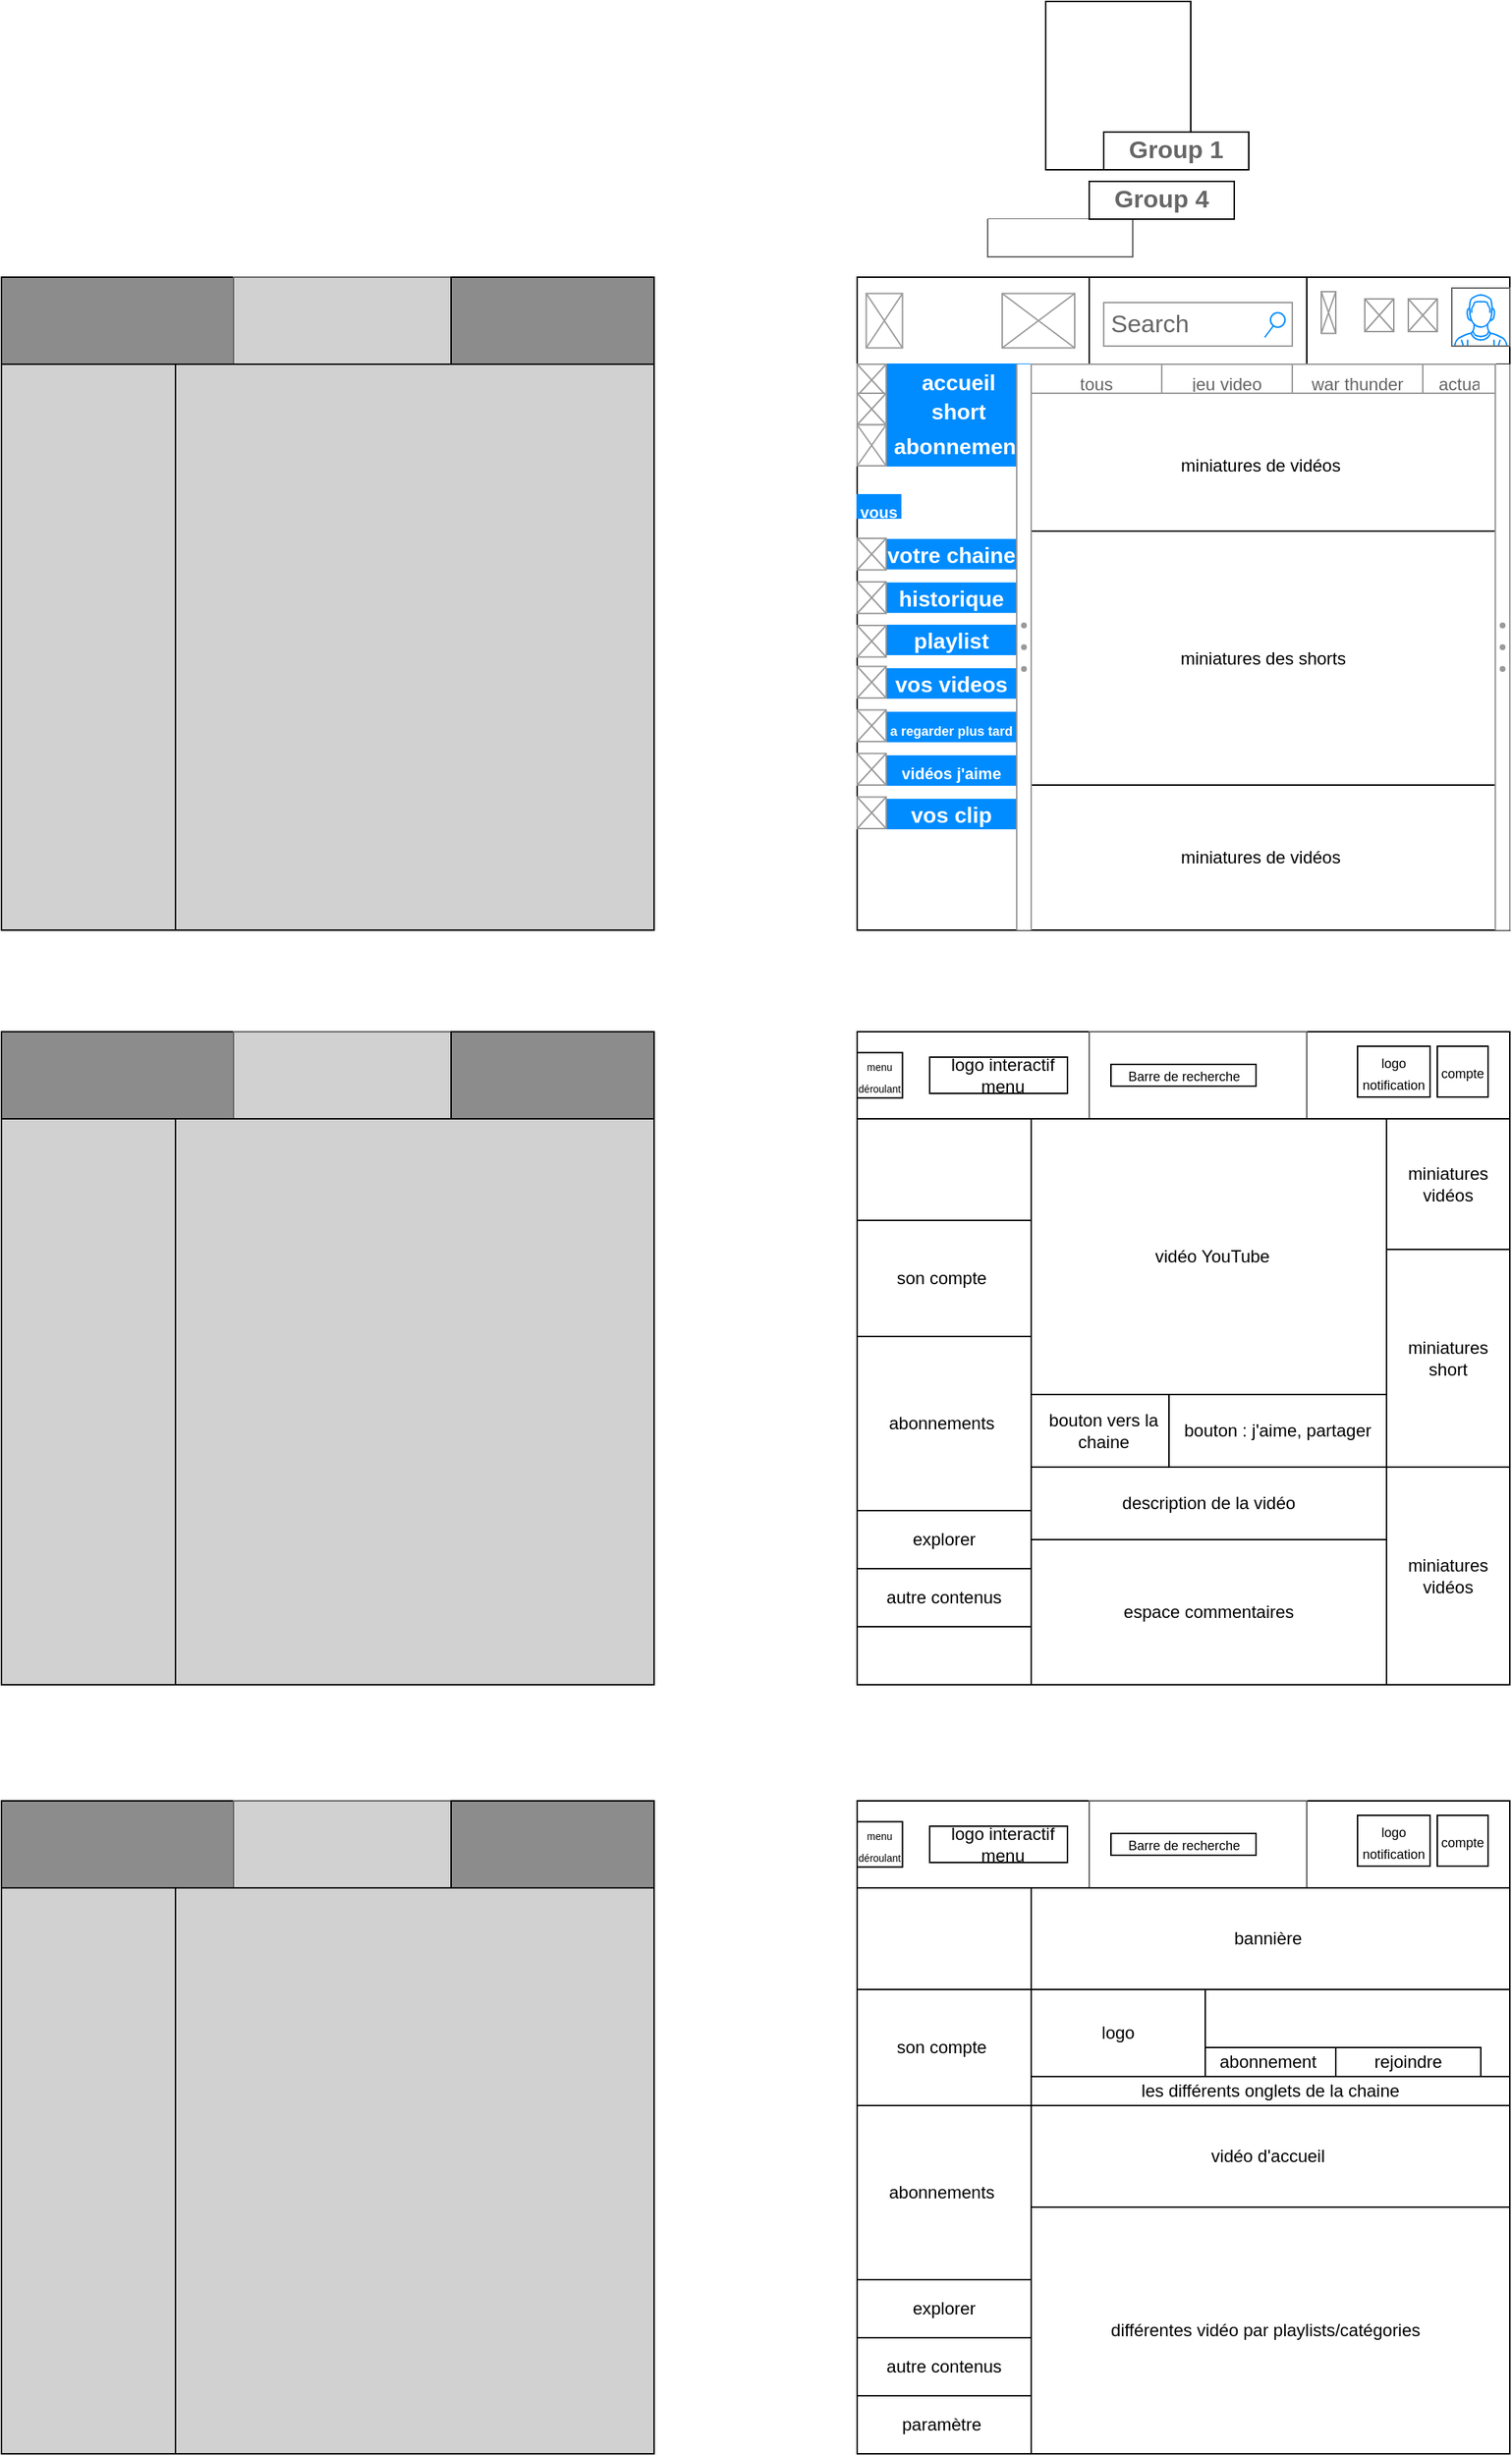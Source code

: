 <mxfile version="24.7.14">
  <diagram name="Page-1" id="2QMQMIxGHD4lNl_RSzvD">
    <mxGraphModel dx="1096" dy="1523" grid="1" gridSize="10" guides="1" tooltips="1" connect="1" arrows="1" fold="1" page="1" pageScale="1" pageWidth="827" pageHeight="1169" math="0" shadow="0">
      <root>
        <mxCell id="0" />
        <mxCell id="1" parent="0" />
        <mxCell id="LP4Zm8nX6KeP2Kf99gxL-1" value="" style="whiteSpace=wrap;html=1;aspect=fixed;" parent="1" vertex="1">
          <mxGeometry x="-800" y="30" width="450" height="450" as="geometry" />
        </mxCell>
        <mxCell id="LP4Zm8nX6KeP2Kf99gxL-2" value="" style="rounded=0;whiteSpace=wrap;html=1;gradientColor=none;fillColor=#D1D1D1;" parent="1" vertex="1">
          <mxGeometry x="-800" y="90" width="120" height="390" as="geometry" />
        </mxCell>
        <mxCell id="LP4Zm8nX6KeP2Kf99gxL-5" value="" style="rounded=0;whiteSpace=wrap;html=1;fillColor=#8C8C8C;" parent="1" vertex="1">
          <mxGeometry x="-800" y="30" width="160" height="60" as="geometry" />
        </mxCell>
        <mxCell id="LP4Zm8nX6KeP2Kf99gxL-6" value="" style="rounded=0;whiteSpace=wrap;html=1;fillColor=#D1D1D1;fontColor=#333333;strokeColor=#666666;" parent="1" vertex="1">
          <mxGeometry x="-640" y="30" width="150" height="60" as="geometry" />
        </mxCell>
        <mxCell id="LP4Zm8nX6KeP2Kf99gxL-7" value="" style="rounded=0;whiteSpace=wrap;html=1;fillColor=#8C8C8C;" parent="1" vertex="1">
          <mxGeometry x="-490" y="30" width="140" height="60" as="geometry" />
        </mxCell>
        <mxCell id="LP4Zm8nX6KeP2Kf99gxL-11" value="" style="rounded=0;whiteSpace=wrap;html=1;rotation=90;fillColor=#D1D1D1;" parent="1" vertex="1">
          <mxGeometry x="-710" y="120" width="390" height="330" as="geometry" />
        </mxCell>
        <mxCell id="LP4Zm8nX6KeP2Kf99gxL-12" value="" style="whiteSpace=wrap;html=1;aspect=fixed;" parent="1" vertex="1">
          <mxGeometry x="-210" y="30" width="450" height="450" as="geometry" />
        </mxCell>
        <mxCell id="LP4Zm8nX6KeP2Kf99gxL-14" value="" style="rounded=0;whiteSpace=wrap;html=1;" parent="1" vertex="1">
          <mxGeometry x="-210" y="90" width="120" height="390" as="geometry" />
        </mxCell>
        <mxCell id="LP4Zm8nX6KeP2Kf99gxL-15" value="" style="rounded=0;whiteSpace=wrap;html=1;fillColor=#FFFFFF;" parent="1" vertex="1">
          <mxGeometry x="-210" y="30" width="160" height="60" as="geometry" />
        </mxCell>
        <mxCell id="LP4Zm8nX6KeP2Kf99gxL-16" value="" style="rounded=0;whiteSpace=wrap;html=1;fillColor=#FFFFFF;" parent="1" vertex="1">
          <mxGeometry x="100" y="30" width="140" height="60" as="geometry" />
        </mxCell>
        <mxCell id="LP4Zm8nX6KeP2Kf99gxL-38" value="catégorie de vidéos&amp;nbsp;" style="rounded=0;whiteSpace=wrap;html=1;" parent="1" vertex="1">
          <mxGeometry x="-90" y="90" width="320" height="20" as="geometry" />
        </mxCell>
        <mxCell id="LP4Zm8nX6KeP2Kf99gxL-41" value="miniatures de vidéos&amp;nbsp;" style="rounded=0;whiteSpace=wrap;html=1;" parent="1" vertex="1">
          <mxGeometry x="-90" y="110" width="320" height="100" as="geometry" />
        </mxCell>
        <mxCell id="LP4Zm8nX6KeP2Kf99gxL-42" value="miniatures des shorts" style="rounded=0;whiteSpace=wrap;html=1;" parent="1" vertex="1">
          <mxGeometry x="-90" y="205" width="320" height="175" as="geometry" />
        </mxCell>
        <mxCell id="LP4Zm8nX6KeP2Kf99gxL-43" value="miniatures de vidéos&amp;nbsp;" style="rounded=0;whiteSpace=wrap;html=1;" parent="1" vertex="1">
          <mxGeometry x="-90" y="380" width="320" height="100" as="geometry" />
        </mxCell>
        <mxCell id="LP4Zm8nX6KeP2Kf99gxL-44" value="" style="whiteSpace=wrap;html=1;aspect=fixed;" parent="1" vertex="1">
          <mxGeometry x="-800" y="550" width="450" height="450" as="geometry" />
        </mxCell>
        <mxCell id="LP4Zm8nX6KeP2Kf99gxL-45" value="" style="rounded=0;whiteSpace=wrap;html=1;gradientColor=none;fillColor=#D1D1D1;" parent="1" vertex="1">
          <mxGeometry x="-800" y="610" width="120" height="390" as="geometry" />
        </mxCell>
        <mxCell id="LP4Zm8nX6KeP2Kf99gxL-46" value="" style="rounded=0;whiteSpace=wrap;html=1;fillColor=#8C8C8C;" parent="1" vertex="1">
          <mxGeometry x="-800" y="550" width="160" height="60" as="geometry" />
        </mxCell>
        <mxCell id="LP4Zm8nX6KeP2Kf99gxL-47" value="" style="rounded=0;whiteSpace=wrap;html=1;fillColor=#D1D1D1;fontColor=#333333;strokeColor=#666666;" parent="1" vertex="1">
          <mxGeometry x="-640" y="550" width="150" height="60" as="geometry" />
        </mxCell>
        <mxCell id="LP4Zm8nX6KeP2Kf99gxL-48" value="" style="rounded=0;whiteSpace=wrap;html=1;fillColor=#8C8C8C;" parent="1" vertex="1">
          <mxGeometry x="-490" y="550" width="140" height="60" as="geometry" />
        </mxCell>
        <mxCell id="LP4Zm8nX6KeP2Kf99gxL-50" value="" style="rounded=0;whiteSpace=wrap;html=1;rotation=90;fillColor=#D1D1D1;" parent="1" vertex="1">
          <mxGeometry x="-710" y="640" width="390" height="330" as="geometry" />
        </mxCell>
        <mxCell id="LP4Zm8nX6KeP2Kf99gxL-72" value="" style="whiteSpace=wrap;html=1;aspect=fixed;" parent="1" vertex="1">
          <mxGeometry x="-210" y="550" width="450" height="450" as="geometry" />
        </mxCell>
        <mxCell id="LP4Zm8nX6KeP2Kf99gxL-73" value="" style="rounded=0;whiteSpace=wrap;html=1;" parent="1" vertex="1">
          <mxGeometry x="-210" y="610" width="120" height="390" as="geometry" />
        </mxCell>
        <mxCell id="LP4Zm8nX6KeP2Kf99gxL-74" value="" style="rounded=0;whiteSpace=wrap;html=1;fillColor=#FFFFFF;" parent="1" vertex="1">
          <mxGeometry x="-210" y="550" width="160" height="60" as="geometry" />
        </mxCell>
        <mxCell id="LP4Zm8nX6KeP2Kf99gxL-75" value="" style="rounded=0;whiteSpace=wrap;html=1;fillColor=#FFFFFF;" parent="1" vertex="1">
          <mxGeometry x="100" y="550" width="140" height="60" as="geometry" />
        </mxCell>
        <mxCell id="LP4Zm8nX6KeP2Kf99gxL-76" value="" style="rounded=0;whiteSpace=wrap;html=1;fillColor=#FFFFFF;fontColor=#333333;strokeColor=#666666;" parent="1" vertex="1">
          <mxGeometry x="-50" y="550" width="150" height="60" as="geometry" />
        </mxCell>
        <mxCell id="LP4Zm8nX6KeP2Kf99gxL-77" value="" style="verticalLabelPosition=bottom;verticalAlign=top;html=1;shape=mxgraph.basic.rect;fillColor2=none;strokeWidth=1;size=20;indent=5;fontStyle=1" parent="1" vertex="1">
          <mxGeometry x="-35" y="572.5" width="100" height="15" as="geometry" />
        </mxCell>
        <mxCell id="LP4Zm8nX6KeP2Kf99gxL-78" value="&lt;font style=&quot;font-size: 9px;&quot;&gt;Barre de recherche&lt;/font&gt;" style="text;html=1;align=center;verticalAlign=middle;resizable=0;points=[];autosize=1;strokeColor=none;fillColor=none;" parent="1" vertex="1">
          <mxGeometry x="-35" y="565" width="100" height="30" as="geometry" />
        </mxCell>
        <mxCell id="LP4Zm8nX6KeP2Kf99gxL-79" value="" style="verticalLabelPosition=bottom;verticalAlign=top;html=1;shape=mxgraph.basic.rect;fillColor2=none;strokeWidth=1;size=9.3;indent=5;" parent="1" vertex="1">
          <mxGeometry x="-160" y="567.5" width="95" height="25" as="geometry" />
        </mxCell>
        <mxCell id="LP4Zm8nX6KeP2Kf99gxL-80" value="logo interactif&lt;div&gt;menu&lt;/div&gt;" style="text;html=1;align=center;verticalAlign=middle;resizable=0;points=[];autosize=1;strokeColor=none;fillColor=none;" parent="1" vertex="1">
          <mxGeometry x="-155" y="560" width="90" height="40" as="geometry" />
        </mxCell>
        <mxCell id="LP4Zm8nX6KeP2Kf99gxL-81" value="&lt;font style=&quot;font-size: 9px;&quot;&gt;logo notification&lt;/font&gt;" style="rounded=0;whiteSpace=wrap;html=1;" parent="1" vertex="1">
          <mxGeometry x="135" y="560" width="50" height="35" as="geometry" />
        </mxCell>
        <mxCell id="LP4Zm8nX6KeP2Kf99gxL-82" value="&lt;font style=&quot;font-size: 9px;&quot;&gt;compte&lt;/font&gt;" style="whiteSpace=wrap;html=1;aspect=fixed;" parent="1" vertex="1">
          <mxGeometry x="190" y="560" width="35" height="35" as="geometry" />
        </mxCell>
        <mxCell id="LP4Zm8nX6KeP2Kf99gxL-83" value="&lt;font style=&quot;font-size: 7px;&quot;&gt;menu déroulant&lt;/font&gt;" style="whiteSpace=wrap;html=1;aspect=fixed;" parent="1" vertex="1">
          <mxGeometry x="-210" y="564.38" width="31.25" height="31.25" as="geometry" />
        </mxCell>
        <mxCell id="LP4Zm8nX6KeP2Kf99gxL-84" value="son compte&amp;nbsp;" style="rounded=0;whiteSpace=wrap;html=1;" parent="1" vertex="1">
          <mxGeometry x="-210" y="680" width="120" height="80" as="geometry" />
        </mxCell>
        <mxCell id="LP4Zm8nX6KeP2Kf99gxL-85" value="abonnements&amp;nbsp;" style="whiteSpace=wrap;html=1;aspect=fixed;" parent="1" vertex="1">
          <mxGeometry x="-210" y="760" width="120" height="120" as="geometry" />
        </mxCell>
        <mxCell id="LP4Zm8nX6KeP2Kf99gxL-86" value="explorer" style="rounded=0;whiteSpace=wrap;html=1;" parent="1" vertex="1">
          <mxGeometry x="-210" y="880" width="120" height="40" as="geometry" />
        </mxCell>
        <mxCell id="LP4Zm8nX6KeP2Kf99gxL-87" value="autre contenus" style="rounded=0;whiteSpace=wrap;html=1;" parent="1" vertex="1">
          <mxGeometry x="-210" y="920" width="120" height="40" as="geometry" />
        </mxCell>
        <mxCell id="LP4Zm8nX6KeP2Kf99gxL-89" value="vidéo YouTube" style="rounded=0;whiteSpace=wrap;html=1;" parent="1" vertex="1">
          <mxGeometry x="-90" y="610" width="250" height="190" as="geometry" />
        </mxCell>
        <mxCell id="LP4Zm8nX6KeP2Kf99gxL-90" value="miniatures&lt;div&gt;short&lt;/div&gt;" style="rounded=0;whiteSpace=wrap;html=1;" parent="1" vertex="1">
          <mxGeometry x="155" y="700" width="85" height="150" as="geometry" />
        </mxCell>
        <mxCell id="LP4Zm8nX6KeP2Kf99gxL-91" value="miniatures&lt;div&gt;vidéos&lt;/div&gt;" style="rounded=0;whiteSpace=wrap;html=1;" parent="1" vertex="1">
          <mxGeometry x="155" y="850" width="85" height="150" as="geometry" />
        </mxCell>
        <mxCell id="LP4Zm8nX6KeP2Kf99gxL-93" value="espace commentaires" style="rounded=0;whiteSpace=wrap;html=1;" parent="1" vertex="1">
          <mxGeometry x="-90" y="900" width="245" height="100" as="geometry" />
        </mxCell>
        <mxCell id="LP4Zm8nX6KeP2Kf99gxL-94" value="description de la vidéo" style="rounded=0;whiteSpace=wrap;html=1;" parent="1" vertex="1">
          <mxGeometry x="-90" y="850" width="245" height="50" as="geometry" />
        </mxCell>
        <mxCell id="LP4Zm8nX6KeP2Kf99gxL-95" value="miniatures&lt;div&gt;vidéos&lt;/div&gt;" style="rounded=0;whiteSpace=wrap;html=1;" parent="1" vertex="1">
          <mxGeometry x="155" y="610" width="85" height="90" as="geometry" />
        </mxCell>
        <mxCell id="LP4Zm8nX6KeP2Kf99gxL-96" value="bouton vers la chaine" style="rounded=0;whiteSpace=wrap;html=1;" parent="1" vertex="1">
          <mxGeometry x="-90" y="800" width="100" height="50" as="geometry" />
        </mxCell>
        <mxCell id="LP4Zm8nX6KeP2Kf99gxL-97" value="bouton : j&#39;aime, partager" style="rounded=0;whiteSpace=wrap;html=1;" parent="1" vertex="1">
          <mxGeometry x="5" y="800" width="150" height="50" as="geometry" />
        </mxCell>
        <mxCell id="LP4Zm8nX6KeP2Kf99gxL-100" value="" style="whiteSpace=wrap;html=1;aspect=fixed;" parent="1" vertex="1">
          <mxGeometry x="-800" y="1080" width="450" height="450" as="geometry" />
        </mxCell>
        <mxCell id="LP4Zm8nX6KeP2Kf99gxL-101" value="" style="rounded=0;whiteSpace=wrap;html=1;gradientColor=none;fillColor=#D1D1D1;" parent="1" vertex="1">
          <mxGeometry x="-800" y="1140" width="120" height="390" as="geometry" />
        </mxCell>
        <mxCell id="LP4Zm8nX6KeP2Kf99gxL-102" value="" style="rounded=0;whiteSpace=wrap;html=1;fillColor=#8C8C8C;" parent="1" vertex="1">
          <mxGeometry x="-800" y="1080" width="160" height="60" as="geometry" />
        </mxCell>
        <mxCell id="LP4Zm8nX6KeP2Kf99gxL-103" value="" style="rounded=0;whiteSpace=wrap;html=1;fillColor=#D1D1D1;fontColor=#333333;strokeColor=#666666;" parent="1" vertex="1">
          <mxGeometry x="-640" y="1080" width="150" height="60" as="geometry" />
        </mxCell>
        <mxCell id="LP4Zm8nX6KeP2Kf99gxL-104" value="" style="rounded=0;whiteSpace=wrap;html=1;fillColor=#8C8C8C;" parent="1" vertex="1">
          <mxGeometry x="-490" y="1080" width="140" height="60" as="geometry" />
        </mxCell>
        <mxCell id="LP4Zm8nX6KeP2Kf99gxL-105" value="" style="rounded=0;whiteSpace=wrap;html=1;rotation=90;fillColor=#D1D1D1;" parent="1" vertex="1">
          <mxGeometry x="-710" y="1170" width="390" height="330" as="geometry" />
        </mxCell>
        <mxCell id="LP4Zm8nX6KeP2Kf99gxL-106" value="" style="whiteSpace=wrap;html=1;aspect=fixed;" parent="1" vertex="1">
          <mxGeometry x="-210" y="1080" width="450" height="450" as="geometry" />
        </mxCell>
        <mxCell id="LP4Zm8nX6KeP2Kf99gxL-107" value="" style="rounded=0;whiteSpace=wrap;html=1;" parent="1" vertex="1">
          <mxGeometry x="-210" y="1140" width="120" height="390" as="geometry" />
        </mxCell>
        <mxCell id="LP4Zm8nX6KeP2Kf99gxL-108" value="" style="rounded=0;whiteSpace=wrap;html=1;fillColor=#FFFFFF;" parent="1" vertex="1">
          <mxGeometry x="-210" y="1080" width="160" height="60" as="geometry" />
        </mxCell>
        <mxCell id="LP4Zm8nX6KeP2Kf99gxL-109" value="" style="rounded=0;whiteSpace=wrap;html=1;fillColor=#FFFFFF;" parent="1" vertex="1">
          <mxGeometry x="100" y="1080" width="140" height="60" as="geometry" />
        </mxCell>
        <mxCell id="LP4Zm8nX6KeP2Kf99gxL-110" value="" style="rounded=0;whiteSpace=wrap;html=1;fillColor=#FFFFFF;fontColor=#333333;strokeColor=#666666;" parent="1" vertex="1">
          <mxGeometry x="-50" y="1080" width="150" height="60" as="geometry" />
        </mxCell>
        <mxCell id="LP4Zm8nX6KeP2Kf99gxL-111" value="" style="verticalLabelPosition=bottom;verticalAlign=top;html=1;shape=mxgraph.basic.rect;fillColor2=none;strokeWidth=1;size=20;indent=5;fontStyle=1" parent="1" vertex="1">
          <mxGeometry x="-35" y="1102.5" width="100" height="15" as="geometry" />
        </mxCell>
        <mxCell id="LP4Zm8nX6KeP2Kf99gxL-112" value="&lt;font style=&quot;font-size: 9px;&quot;&gt;Barre de recherche&lt;/font&gt;" style="text;html=1;align=center;verticalAlign=middle;resizable=0;points=[];autosize=1;strokeColor=none;fillColor=none;" parent="1" vertex="1">
          <mxGeometry x="-35" y="1095" width="100" height="30" as="geometry" />
        </mxCell>
        <mxCell id="LP4Zm8nX6KeP2Kf99gxL-113" value="" style="verticalLabelPosition=bottom;verticalAlign=top;html=1;shape=mxgraph.basic.rect;fillColor2=none;strokeWidth=1;size=9.3;indent=5;" parent="1" vertex="1">
          <mxGeometry x="-160" y="1097.5" width="95" height="25" as="geometry" />
        </mxCell>
        <mxCell id="LP4Zm8nX6KeP2Kf99gxL-114" value="logo interactif&lt;div&gt;menu&lt;/div&gt;" style="text;html=1;align=center;verticalAlign=middle;resizable=0;points=[];autosize=1;strokeColor=none;fillColor=none;" parent="1" vertex="1">
          <mxGeometry x="-155" y="1090" width="90" height="40" as="geometry" />
        </mxCell>
        <mxCell id="LP4Zm8nX6KeP2Kf99gxL-115" value="&lt;font style=&quot;font-size: 9px;&quot;&gt;logo notification&lt;/font&gt;" style="rounded=0;whiteSpace=wrap;html=1;" parent="1" vertex="1">
          <mxGeometry x="135" y="1090" width="50" height="35" as="geometry" />
        </mxCell>
        <mxCell id="LP4Zm8nX6KeP2Kf99gxL-116" value="&lt;font style=&quot;font-size: 9px;&quot;&gt;compte&lt;/font&gt;" style="whiteSpace=wrap;html=1;aspect=fixed;" parent="1" vertex="1">
          <mxGeometry x="190" y="1090" width="35" height="35" as="geometry" />
        </mxCell>
        <mxCell id="LP4Zm8nX6KeP2Kf99gxL-117" value="&lt;font style=&quot;font-size: 7px;&quot;&gt;menu déroulant&lt;/font&gt;" style="whiteSpace=wrap;html=1;aspect=fixed;" parent="1" vertex="1">
          <mxGeometry x="-210" y="1094.38" width="31.25" height="31.25" as="geometry" />
        </mxCell>
        <mxCell id="LP4Zm8nX6KeP2Kf99gxL-118" value="son compte&amp;nbsp;" style="rounded=0;whiteSpace=wrap;html=1;" parent="1" vertex="1">
          <mxGeometry x="-210" y="1210" width="120" height="80" as="geometry" />
        </mxCell>
        <mxCell id="LP4Zm8nX6KeP2Kf99gxL-119" value="abonnements&amp;nbsp;" style="whiteSpace=wrap;html=1;aspect=fixed;" parent="1" vertex="1">
          <mxGeometry x="-210" y="1290" width="120" height="120" as="geometry" />
        </mxCell>
        <mxCell id="LP4Zm8nX6KeP2Kf99gxL-120" value="explorer" style="rounded=0;whiteSpace=wrap;html=1;" parent="1" vertex="1">
          <mxGeometry x="-210" y="1410" width="120" height="40" as="geometry" />
        </mxCell>
        <mxCell id="LP4Zm8nX6KeP2Kf99gxL-121" value="autre contenus" style="rounded=0;whiteSpace=wrap;html=1;" parent="1" vertex="1">
          <mxGeometry x="-210" y="1450" width="120" height="40" as="geometry" />
        </mxCell>
        <mxCell id="LP4Zm8nX6KeP2Kf99gxL-126" value="paramètre&amp;nbsp;" style="rounded=0;whiteSpace=wrap;html=1;" parent="1" vertex="1">
          <mxGeometry x="-210" y="1490" width="120" height="40" as="geometry" />
        </mxCell>
        <mxCell id="LP4Zm8nX6KeP2Kf99gxL-127" value="bannière&amp;nbsp;" style="rounded=0;whiteSpace=wrap;html=1;" parent="1" vertex="1">
          <mxGeometry x="-90" y="1140" width="330" height="70" as="geometry" />
        </mxCell>
        <mxCell id="LP4Zm8nX6KeP2Kf99gxL-129" value="les différents onglets de la chaine" style="rounded=0;whiteSpace=wrap;html=1;" parent="1" vertex="1">
          <mxGeometry x="-90" y="1270" width="330" height="20" as="geometry" />
        </mxCell>
        <mxCell id="LP4Zm8nX6KeP2Kf99gxL-130" value="logo" style="rounded=0;whiteSpace=wrap;html=1;" parent="1" vertex="1">
          <mxGeometry x="-90" y="1210" width="120" height="60" as="geometry" />
        </mxCell>
        <mxCell id="LP4Zm8nX6KeP2Kf99gxL-131" value="abonnement&amp;nbsp;" style="rounded=0;whiteSpace=wrap;html=1;" parent="1" vertex="1">
          <mxGeometry x="30" y="1250" width="90" height="20" as="geometry" />
        </mxCell>
        <mxCell id="LP4Zm8nX6KeP2Kf99gxL-132" value="rejoindre" style="rounded=0;whiteSpace=wrap;html=1;" parent="1" vertex="1">
          <mxGeometry x="120" y="1250" width="100" height="20" as="geometry" />
        </mxCell>
        <mxCell id="LP4Zm8nX6KeP2Kf99gxL-133" value="vidéo d&#39;accueil&amp;nbsp;" style="rounded=0;whiteSpace=wrap;html=1;" parent="1" vertex="1">
          <mxGeometry x="-90" y="1290" width="330" height="70" as="geometry" />
        </mxCell>
        <mxCell id="LP4Zm8nX6KeP2Kf99gxL-134" value="différentes vidéo par playlists/catégories&amp;nbsp;&amp;nbsp;" style="rounded=0;whiteSpace=wrap;html=1;" parent="1" vertex="1">
          <mxGeometry x="-90" y="1360" width="330" height="170" as="geometry" />
        </mxCell>
        <mxCell id="bbS5zY25WBhdVsbewWJz-2" value="" style="verticalLabelPosition=bottom;shadow=0;dashed=0;align=center;html=1;verticalAlign=top;strokeWidth=1;shape=mxgraph.mockup.containers.userMale;strokeColor=#666666;strokeColor2=#008cff;" vertex="1" parent="1">
          <mxGeometry x="200" y="37.5" width="40" height="40" as="geometry" />
        </mxCell>
        <mxCell id="bbS5zY25WBhdVsbewWJz-3" value="" style="verticalLabelPosition=bottom;shadow=0;dashed=0;align=center;html=1;verticalAlign=top;strokeWidth=1;shape=mxgraph.mockup.graphics.simpleIcon;strokeColor=#999999;" vertex="1" parent="1">
          <mxGeometry x="170" y="45" width="20" height="22.5" as="geometry" />
        </mxCell>
        <mxCell id="bbS5zY25WBhdVsbewWJz-4" value="" style="verticalLabelPosition=bottom;shadow=0;dashed=0;align=center;html=1;verticalAlign=top;strokeWidth=1;shape=mxgraph.mockup.graphics.simpleIcon;strokeColor=#999999;" vertex="1" parent="1">
          <mxGeometry x="140" y="45" width="20" height="22.5" as="geometry" />
        </mxCell>
        <mxCell id="bbS5zY25WBhdVsbewWJz-5" value="" style="verticalLabelPosition=bottom;shadow=0;dashed=0;align=center;html=1;verticalAlign=top;strokeWidth=1;shape=mxgraph.mockup.graphics.simpleIcon;strokeColor=#999999;" vertex="1" parent="1">
          <mxGeometry x="110" y="40" width="10" height="28.75" as="geometry" />
        </mxCell>
        <mxCell id="bbS5zY25WBhdVsbewWJz-6" value="" style="verticalLabelPosition=bottom;shadow=0;dashed=0;align=center;html=1;verticalAlign=top;strokeWidth=1;shape=mxgraph.mockup.forms.splitter;strokeColor=#999999;direction=north;" vertex="1" parent="1">
          <mxGeometry x="230" y="90" width="10" height="390" as="geometry" />
        </mxCell>
        <mxCell id="bbS5zY25WBhdVsbewWJz-9" value="Search" style="strokeWidth=1;shadow=0;dashed=0;align=center;html=1;shape=mxgraph.mockup.forms.searchBox;strokeColor=#999999;mainText=;strokeColor2=#008cff;fontColor=#666666;fontSize=17;align=left;spacingLeft=3;whiteSpace=wrap;" vertex="1" parent="1">
          <mxGeometry x="-40" y="47.5" width="130" height="30" as="geometry" />
        </mxCell>
        <mxCell id="bbS5zY25WBhdVsbewWJz-10" value="" style="verticalLabelPosition=bottom;shadow=0;dashed=0;align=center;html=1;verticalAlign=top;strokeWidth=1;shape=mxgraph.mockup.graphics.simpleIcon;strokeColor=#999999;" vertex="1" parent="1">
          <mxGeometry x="-110" y="41.25" width="50" height="37.5" as="geometry" />
        </mxCell>
        <mxCell id="bbS5zY25WBhdVsbewWJz-11" value="" style="verticalLabelPosition=bottom;shadow=0;dashed=0;align=center;html=1;verticalAlign=top;strokeWidth=1;shape=mxgraph.mockup.graphics.simpleIcon;strokeColor=#999999;" vertex="1" parent="1">
          <mxGeometry x="-203.75" y="41.25" width="25" height="37.5" as="geometry" />
        </mxCell>
        <mxCell id="bbS5zY25WBhdVsbewWJz-12" value="" style="swimlane;strokeColor=#666666;swimlaneFillColor=#FFFFFF;fillColor=#ffffff;fontColor=#008CFF;fontStyle=0;childLayout=stackLayout;horizontal=1;startSize=0;horizontalStack=0;resizeParent=1;resizeParentMax=0;resizeLast=0;collapsible=0;marginBottom=0;whiteSpace=wrap;html=1;fontSize=17;" vertex="1" parent="1">
          <mxGeometry x="-120" y="-10" width="100" height="26" as="geometry" />
        </mxCell>
        <mxCell id="bbS5zY25WBhdVsbewWJz-15" value="&lt;font style=&quot;vertical-align: inherit;&quot;&gt;&lt;font style=&quot;vertical-align: inherit;&quot;&gt;&lt;font style=&quot;vertical-align: inherit;&quot;&gt;&lt;font style=&quot;vertical-align: inherit; font-size: 15px;&quot;&gt;accueil&lt;/font&gt;&lt;/font&gt;&lt;/font&gt;&lt;/font&gt;" style="text;spacing=0;strokeColor=#008CFF;align=center;verticalAlign=middle;overflow=hidden;points=[[0,0.5],[1,0.5]];portConstraint=eastwest;rotatable=0;whiteSpace=wrap;html=1;rSize=5;fillColor=#008CFF;fontStyle=1;fontColor=#ffffff;fontSize=17;" vertex="1" parent="1">
          <mxGeometry x="-190" y="90" width="100" height="26" as="geometry" />
        </mxCell>
        <mxCell id="bbS5zY25WBhdVsbewWJz-16" value="" style="text;spacing=0;strokeColor=inherit;align=center;verticalAlign=middle;overflow=hidden;points=[[0,0.5],[1,0.5]];portConstraint=eastwest;rotatable=0;whiteSpace=wrap;html=1;fillColor=inherit;fontStyle=1;fontColor=#666666;fontSize=17;" vertex="1" parent="1">
          <mxGeometry x="-80" y="-160" width="100" height="116" as="geometry" />
        </mxCell>
        <mxCell id="bbS5zY25WBhdVsbewWJz-18" value="&lt;font style=&quot;vertical-align: inherit;&quot;&gt;&lt;font style=&quot;vertical-align: inherit; font-size: 15px;&quot;&gt;short&lt;/font&gt;&lt;/font&gt;" style="text;spacing=0;strokeColor=#008CFF;align=center;verticalAlign=middle;overflow=hidden;points=[[0,0.5],[1,0.5]];portConstraint=eastwest;rotatable=0;whiteSpace=wrap;html=1;rSize=5;fillColor=#008CFF;fontStyle=1;fontColor=#ffffff;fontSize=17;" vertex="1" parent="1">
          <mxGeometry x="-190" y="110" width="100" height="26" as="geometry" />
        </mxCell>
        <mxCell id="bbS5zY25WBhdVsbewWJz-19" value="&lt;font style=&quot;vertical-align: inherit; font-size: 15px;&quot;&gt;&lt;font style=&quot;vertical-align: inherit; font-size: 15px;&quot;&gt;&lt;font style=&quot;vertical-align: inherit; font-size: 15px;&quot;&gt;&lt;font style=&quot;vertical-align: inherit; font-size: 15px;&quot;&gt;abonnement&lt;/font&gt;&lt;/font&gt;&lt;/font&gt;&lt;/font&gt;" style="text;spacing=0;strokeColor=#008CFF;align=center;verticalAlign=middle;overflow=hidden;points=[[0,0.5],[1,0.5]];portConstraint=eastwest;rotatable=0;whiteSpace=wrap;html=1;rSize=5;fillColor=#008CFF;fontStyle=1;fontColor=#ffffff;fontSize=17;" vertex="1" parent="1">
          <mxGeometry x="-190" y="134" width="100" height="26" as="geometry" />
        </mxCell>
        <mxCell id="bbS5zY25WBhdVsbewWJz-20" value="" style="swimlane;shape=mxgraph.bootstrap.anchor;strokeColor=#999999;fillColor=#ffffff;fontColor=#666666;childLayout=stackLayout;horizontal=0;startSize=0;horizontalStack=1;resizeParent=1;resizeParentMax=0;resizeLast=0;collapsible=0;marginBottom=0;whiteSpace=wrap;html=1;" vertex="1" parent="1">
          <mxGeometry x="-90" y="90" width="320" height="20" as="geometry" />
        </mxCell>
        <mxCell id="bbS5zY25WBhdVsbewWJz-21" value="&lt;font style=&quot;font-size: 12px;&quot;&gt;tous&lt;/font&gt;" style="text;strokeColor=inherit;align=center;verticalAlign=middle;spacingLeft=10;spacingRight=10;overflow=hidden;points=[[0,0.5],[1,0.5]];portConstraint=eastwest;rotatable=0;whiteSpace=wrap;html=1;fillColor=inherit;fontColor=inherit;fontSize=17;" vertex="1" parent="bbS5zY25WBhdVsbewWJz-20">
          <mxGeometry width="90" height="20" as="geometry" />
        </mxCell>
        <mxCell id="bbS5zY25WBhdVsbewWJz-22" value="&lt;font style=&quot;font-size: 12px;&quot;&gt;jeu video&lt;/font&gt;" style="text;strokeColor=inherit;align=center;verticalAlign=middle;spacingLeft=10;spacingRight=10;overflow=hidden;points=[[0,0.5],[1,0.5]];portConstraint=eastwest;rotatable=0;whiteSpace=wrap;html=1;fillColor=inherit;fontColor=inherit;fontSize=17;" vertex="1" parent="bbS5zY25WBhdVsbewWJz-20">
          <mxGeometry x="90" width="90" height="20" as="geometry" />
        </mxCell>
        <mxCell id="bbS5zY25WBhdVsbewWJz-23" value="&lt;font style=&quot;font-size: 12px;&quot;&gt;war thunder&lt;/font&gt;" style="text;strokeColor=inherit;align=center;verticalAlign=middle;spacingLeft=10;spacingRight=10;overflow=hidden;points=[[0,0.5],[1,0.5]];portConstraint=eastwest;rotatable=0;whiteSpace=wrap;html=1;fillColor=inherit;fontColor=inherit;fontSize=17;" vertex="1" parent="bbS5zY25WBhdVsbewWJz-20">
          <mxGeometry x="180" width="90" height="20" as="geometry" />
        </mxCell>
        <mxCell id="bbS5zY25WBhdVsbewWJz-24" value="&lt;font style=&quot;font-size: 12px;&quot;&gt;actualité&lt;/font&gt;" style="text;strokeColor=inherit;align=center;verticalAlign=middle;spacingLeft=10;spacingRight=10;overflow=hidden;points=[[0,0.5],[1,0.5]];portConstraint=eastwest;rotatable=0;whiteSpace=wrap;html=1;fillColor=inherit;fontColor=inherit;fontSize=17;" vertex="1" parent="bbS5zY25WBhdVsbewWJz-20">
          <mxGeometry x="270" width="50" height="20" as="geometry" />
        </mxCell>
        <mxCell id="bbS5zY25WBhdVsbewWJz-13" value="Group 1" style="text;spacing=0;strokeColor=inherit;align=center;verticalAlign=middle;overflow=hidden;points=[[0,0.5],[1,0.5]];portConstraint=eastwest;rotatable=0;whiteSpace=wrap;html=1;fillColor=inherit;fontColor=#666666;fontStyle=1;fontSize=17;" vertex="1" parent="1">
          <mxGeometry x="-40" y="-70" width="100" height="26" as="geometry" />
        </mxCell>
        <mxCell id="bbS5zY25WBhdVsbewWJz-17" value="Group 4" style="text;spacing=0;strokeColor=inherit;align=center;verticalAlign=middle;overflow=hidden;points=[[0,0.5],[1,0.5]];portConstraint=eastwest;rotatable=0;whiteSpace=wrap;html=1;fillColor=inherit;fontStyle=1;fontColor=#666666;fontSize=17;" vertex="1" parent="1">
          <mxGeometry x="-50" y="-36" width="100" height="26" as="geometry" />
        </mxCell>
        <mxCell id="bbS5zY25WBhdVsbewWJz-29" value="" style="verticalLabelPosition=bottom;shadow=0;dashed=0;align=center;html=1;verticalAlign=top;strokeWidth=1;shape=mxgraph.mockup.graphics.simpleIcon;strokeColor=#999999;" vertex="1" parent="1">
          <mxGeometry x="-210" y="90" width="20" height="21.75" as="geometry" />
        </mxCell>
        <mxCell id="bbS5zY25WBhdVsbewWJz-30" value="" style="verticalLabelPosition=bottom;shadow=0;dashed=0;align=center;html=1;verticalAlign=top;strokeWidth=1;shape=mxgraph.mockup.graphics.simpleIcon;strokeColor=#999999;" vertex="1" parent="1">
          <mxGeometry x="-210" y="110" width="20" height="21.75" as="geometry" />
        </mxCell>
        <mxCell id="bbS5zY25WBhdVsbewWJz-31" value="" style="verticalLabelPosition=bottom;shadow=0;dashed=0;align=center;html=1;verticalAlign=top;strokeWidth=1;shape=mxgraph.mockup.graphics.simpleIcon;strokeColor=#999999;" vertex="1" parent="1">
          <mxGeometry x="-210" y="131.75" width="20" height="28.25" as="geometry" />
        </mxCell>
        <mxCell id="bbS5zY25WBhdVsbewWJz-32" value="&lt;font style=&quot;vertical-align: inherit;&quot;&gt;&lt;font style=&quot;vertical-align: inherit;&quot;&gt;&lt;font style=&quot;vertical-align: inherit;&quot;&gt;&lt;font style=&quot;vertical-align: inherit; font-size: 11px;&quot;&gt;vous&lt;/font&gt;&lt;/font&gt;&lt;/font&gt;&lt;/font&gt;" style="text;spacing=0;strokeColor=#008CFF;align=center;verticalAlign=middle;overflow=hidden;points=[[0,0.5],[1,0.5]];portConstraint=eastwest;rotatable=0;whiteSpace=wrap;html=1;rSize=5;fillColor=#008CFF;fontStyle=1;fontColor=#ffffff;fontSize=17;" vertex="1" parent="1">
          <mxGeometry x="-210" y="180" width="30" height="16" as="geometry" />
        </mxCell>
        <mxCell id="bbS5zY25WBhdVsbewWJz-33" value="&lt;font style=&quot;vertical-align: inherit; font-size: 15px;&quot;&gt;&lt;font style=&quot;vertical-align: inherit; font-size: 15px;&quot;&gt;&lt;font style=&quot;vertical-align: inherit; font-size: 15px;&quot;&gt;&lt;font style=&quot;vertical-align: inherit; font-size: 15px;&quot;&gt;votre chaine&lt;/font&gt;&lt;/font&gt;&lt;/font&gt;&lt;/font&gt;" style="text;spacing=0;strokeColor=#008CFF;align=center;verticalAlign=middle;overflow=hidden;points=[[0,0.5],[1,0.5]];portConstraint=eastwest;rotatable=0;whiteSpace=wrap;html=1;rSize=5;fillColor=#008CFF;fontStyle=1;fontColor=#ffffff;fontSize=17;" vertex="1" parent="1">
          <mxGeometry x="-190" y="210.88" width="90" height="20" as="geometry" />
        </mxCell>
        <mxCell id="bbS5zY25WBhdVsbewWJz-34" value="" style="verticalLabelPosition=bottom;shadow=0;dashed=0;align=center;html=1;verticalAlign=top;strokeWidth=1;shape=mxgraph.mockup.graphics.simpleIcon;strokeColor=#999999;" vertex="1" parent="1">
          <mxGeometry x="-210" y="210" width="20" height="21.75" as="geometry" />
        </mxCell>
        <mxCell id="bbS5zY25WBhdVsbewWJz-35" value="&lt;font style=&quot;vertical-align: inherit; font-size: 15px;&quot;&gt;&lt;font style=&quot;vertical-align: inherit; font-size: 15px;&quot;&gt;&lt;font style=&quot;vertical-align: inherit; font-size: 15px;&quot;&gt;&lt;font style=&quot;vertical-align: inherit; font-size: 15px;&quot;&gt;historique&lt;/font&gt;&lt;/font&gt;&lt;/font&gt;&lt;/font&gt;" style="text;spacing=0;strokeColor=#008CFF;align=center;verticalAlign=middle;overflow=hidden;points=[[0,0.5],[1,0.5]];portConstraint=eastwest;rotatable=0;whiteSpace=wrap;html=1;rSize=5;fillColor=#008CFF;fontStyle=1;fontColor=#ffffff;fontSize=17;" vertex="1" parent="1">
          <mxGeometry x="-190" y="240.88" width="90" height="20" as="geometry" />
        </mxCell>
        <mxCell id="bbS5zY25WBhdVsbewWJz-36" value="" style="verticalLabelPosition=bottom;shadow=0;dashed=0;align=center;html=1;verticalAlign=top;strokeWidth=1;shape=mxgraph.mockup.graphics.simpleIcon;strokeColor=#999999;" vertex="1" parent="1">
          <mxGeometry x="-210" y="240" width="20" height="21.75" as="geometry" />
        </mxCell>
        <mxCell id="bbS5zY25WBhdVsbewWJz-37" value="&lt;font style=&quot;vertical-align: inherit; font-size: 15px;&quot;&gt;&lt;font style=&quot;vertical-align: inherit; font-size: 15px;&quot;&gt;&lt;font style=&quot;vertical-align: inherit; font-size: 15px;&quot;&gt;&lt;font style=&quot;vertical-align: inherit; font-size: 15px;&quot;&gt;playlist&lt;/font&gt;&lt;/font&gt;&lt;/font&gt;&lt;/font&gt;" style="text;spacing=0;strokeColor=#008CFF;align=center;verticalAlign=middle;overflow=hidden;points=[[0,0.5],[1,0.5]];portConstraint=eastwest;rotatable=0;whiteSpace=wrap;html=1;rSize=5;fillColor=#008CFF;fontStyle=1;fontColor=#ffffff;fontSize=17;" vertex="1" parent="1">
          <mxGeometry x="-190" y="270" width="90" height="20" as="geometry" />
        </mxCell>
        <mxCell id="bbS5zY25WBhdVsbewWJz-38" value="&lt;font style=&quot;vertical-align: inherit; font-size: 15px;&quot;&gt;&lt;font style=&quot;vertical-align: inherit; font-size: 15px;&quot;&gt;&lt;font style=&quot;vertical-align: inherit; font-size: 15px;&quot;&gt;&lt;font style=&quot;vertical-align: inherit; font-size: 15px;&quot;&gt;vos videos&lt;/font&gt;&lt;/font&gt;&lt;/font&gt;&lt;/font&gt;" style="text;spacing=0;strokeColor=#008CFF;align=center;verticalAlign=middle;overflow=hidden;points=[[0,0.5],[1,0.5]];portConstraint=eastwest;rotatable=0;whiteSpace=wrap;html=1;rSize=5;fillColor=#008CFF;fontStyle=1;fontColor=#ffffff;fontSize=17;" vertex="1" parent="1">
          <mxGeometry x="-190" y="300" width="90" height="20" as="geometry" />
        </mxCell>
        <mxCell id="bbS5zY25WBhdVsbewWJz-39" value="&lt;font style=&quot;vertical-align: inherit;&quot;&gt;&lt;font style=&quot;vertical-align: inherit;&quot;&gt;&lt;font style=&quot;vertical-align: inherit;&quot;&gt;&lt;font style=&quot;vertical-align: inherit; font-size: 9px;&quot;&gt;a regarder plus tard&lt;/font&gt;&lt;/font&gt;&lt;/font&gt;&lt;/font&gt;" style="text;spacing=0;strokeColor=#008CFF;align=center;verticalAlign=middle;overflow=hidden;points=[[0,0.5],[1,0.5]];portConstraint=eastwest;rotatable=0;whiteSpace=wrap;html=1;rSize=5;fillColor=#008CFF;fontStyle=1;fontColor=#ffffff;fontSize=17;" vertex="1" parent="1">
          <mxGeometry x="-190" y="330" width="90" height="20" as="geometry" />
        </mxCell>
        <mxCell id="bbS5zY25WBhdVsbewWJz-40" value="&lt;font style=&quot;vertical-align: inherit;&quot;&gt;&lt;font style=&quot;vertical-align: inherit;&quot;&gt;&lt;font style=&quot;vertical-align: inherit;&quot;&gt;&lt;font style=&quot;vertical-align: inherit; font-size: 11px;&quot;&gt;vidéos j&#39;aime&lt;/font&gt;&lt;/font&gt;&lt;/font&gt;&lt;/font&gt;" style="text;spacing=0;strokeColor=#008CFF;align=center;verticalAlign=middle;overflow=hidden;points=[[0,0.5],[1,0.5]];portConstraint=eastwest;rotatable=0;whiteSpace=wrap;html=1;rSize=5;fillColor=#008CFF;fontStyle=1;fontColor=#ffffff;fontSize=17;" vertex="1" parent="1">
          <mxGeometry x="-190" y="360" width="90" height="20" as="geometry" />
        </mxCell>
        <mxCell id="bbS5zY25WBhdVsbewWJz-41" value="&lt;font style=&quot;vertical-align: inherit; font-size: 15px;&quot;&gt;&lt;font style=&quot;vertical-align: inherit; font-size: 15px;&quot;&gt;&lt;font style=&quot;vertical-align: inherit; font-size: 15px;&quot;&gt;&lt;font style=&quot;vertical-align: inherit; font-size: 15px;&quot;&gt;vos clip&lt;/font&gt;&lt;/font&gt;&lt;/font&gt;&lt;/font&gt;" style="text;spacing=0;strokeColor=#008CFF;align=center;verticalAlign=middle;overflow=hidden;points=[[0,0.5],[1,0.5]];portConstraint=eastwest;rotatable=0;whiteSpace=wrap;html=1;rSize=5;fillColor=#008CFF;fontStyle=1;fontColor=#ffffff;fontSize=17;" vertex="1" parent="1">
          <mxGeometry x="-190" y="390" width="90" height="20" as="geometry" />
        </mxCell>
        <mxCell id="bbS5zY25WBhdVsbewWJz-42" value="" style="verticalLabelPosition=bottom;shadow=0;dashed=0;align=center;html=1;verticalAlign=top;strokeWidth=1;shape=mxgraph.mockup.forms.splitter;strokeColor=#999999;direction=north;" vertex="1" parent="1">
          <mxGeometry x="-100" y="90" width="10" height="390" as="geometry" />
        </mxCell>
        <mxCell id="bbS5zY25WBhdVsbewWJz-44" value="" style="verticalLabelPosition=bottom;shadow=0;dashed=0;align=center;html=1;verticalAlign=top;strokeWidth=1;shape=mxgraph.mockup.graphics.simpleIcon;strokeColor=#999999;" vertex="1" parent="1">
          <mxGeometry x="-210" y="270" width="20" height="21.75" as="geometry" />
        </mxCell>
        <mxCell id="bbS5zY25WBhdVsbewWJz-45" value="" style="verticalLabelPosition=bottom;shadow=0;dashed=0;align=center;html=1;verticalAlign=top;strokeWidth=1;shape=mxgraph.mockup.graphics.simpleIcon;strokeColor=#999999;" vertex="1" parent="1">
          <mxGeometry x="-210" y="298.25" width="20" height="21.75" as="geometry" />
        </mxCell>
        <mxCell id="bbS5zY25WBhdVsbewWJz-46" value="" style="verticalLabelPosition=bottom;shadow=0;dashed=0;align=center;html=1;verticalAlign=top;strokeWidth=1;shape=mxgraph.mockup.graphics.simpleIcon;strokeColor=#999999;" vertex="1" parent="1">
          <mxGeometry x="-210" y="328.25" width="20" height="21.75" as="geometry" />
        </mxCell>
        <mxCell id="bbS5zY25WBhdVsbewWJz-47" value="" style="verticalLabelPosition=bottom;shadow=0;dashed=0;align=center;html=1;verticalAlign=top;strokeWidth=1;shape=mxgraph.mockup.graphics.simpleIcon;strokeColor=#999999;" vertex="1" parent="1">
          <mxGeometry x="-210" y="358.25" width="20" height="21.75" as="geometry" />
        </mxCell>
        <mxCell id="bbS5zY25WBhdVsbewWJz-48" value="" style="verticalLabelPosition=bottom;shadow=0;dashed=0;align=center;html=1;verticalAlign=top;strokeWidth=1;shape=mxgraph.mockup.graphics.simpleIcon;strokeColor=#999999;" vertex="1" parent="1">
          <mxGeometry x="-210" y="388.25" width="20" height="21.75" as="geometry" />
        </mxCell>
      </root>
    </mxGraphModel>
  </diagram>
</mxfile>
